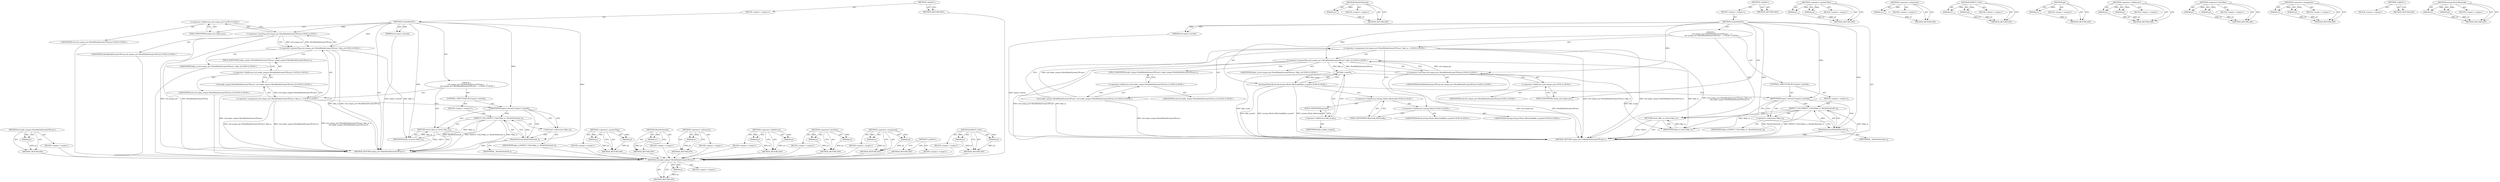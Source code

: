 digraph "testing.Mock.AllowLeak" {
vulnerable_72 [label=<(METHOD,std.make_unique&lt;MockMediaStreamUIProxy&gt;)>];
vulnerable_73 [label=<(PARAM,p1)>];
vulnerable_74 [label=<(BLOCK,&lt;empty&gt;,&lt;empty&gt;)>];
vulnerable_75 [label=<(METHOD_RETURN,ANY)>];
vulnerable_6 [label=<(METHOD,&lt;global&gt;)<SUB>1</SUB>>];
vulnerable_7 [label=<(BLOCK,&lt;empty&gt;,&lt;empty&gt;)<SUB>1</SUB>>];
vulnerable_8 [label=<(METHOD,CreateMockUI)<SUB>1</SUB>>];
vulnerable_9 [label=<(PARAM,bool expect_started)<SUB>1</SUB>>];
vulnerable_10 [label="<(BLOCK,{
     std::unique_ptr&lt;MockMediaStreamUIProxy&gt; ...,{
     std::unique_ptr&lt;MockMediaStreamUIProxy&gt; ...)<SUB>1</SUB>>"];
vulnerable_11 [label="<(&lt;operator&gt;.assignment,std::unique_ptr&lt;MockMediaStreamUIProxy&gt; fake_ui...)<SUB>2</SUB>>"];
vulnerable_12 [label="<(&lt;operator&gt;.greaterThan,std::unique_ptr&lt;MockMediaStreamUIProxy&gt; fake_ui)<SUB>2</SUB>>"];
vulnerable_13 [label="<(&lt;operator&gt;.lessThan,std::unique_ptr&lt;MockMediaStreamUIProxy)<SUB>2</SUB>>"];
vulnerable_14 [label="<(&lt;operator&gt;.fieldAccess,std::unique_ptr)<SUB>2</SUB>>"];
vulnerable_15 [label="<(IDENTIFIER,std,std::unique_ptr&lt;MockMediaStreamUIProxy)<SUB>2</SUB>>"];
vulnerable_16 [label=<(FIELD_IDENTIFIER,unique_ptr,unique_ptr)<SUB>2</SUB>>];
vulnerable_17 [label="<(IDENTIFIER,MockMediaStreamUIProxy,std::unique_ptr&lt;MockMediaStreamUIProxy)<SUB>2</SUB>>"];
vulnerable_18 [label="<(IDENTIFIER,fake_ui,std::unique_ptr&lt;MockMediaStreamUIProxy&gt; fake_ui)<SUB>2</SUB>>"];
vulnerable_19 [label="<(std.make_unique&lt;MockMediaStreamUIProxy&gt;,std::make_unique&lt;MockMediaStreamUIProxy&gt;())<SUB>3</SUB>>"];
vulnerable_20 [label="<(&lt;operator&gt;.fieldAccess,std::make_unique&lt;MockMediaStreamUIProxy&gt;)<SUB>3</SUB>>"];
vulnerable_21 [label="<(IDENTIFIER,std,std::make_unique&lt;MockMediaStreamUIProxy&gt;())<SUB>3</SUB>>"];
vulnerable_22 [label=<(FIELD_IDENTIFIER,make_unique&lt;MockMediaStreamUIProxy&gt;,make_unique&lt;MockMediaStreamUIProxy&gt;)<SUB>3</SUB>>];
vulnerable_23 [label=<(CONTROL_STRUCTURE,IF,if (expect_started))<SUB>4</SUB>>];
vulnerable_24 [label=<(IDENTIFIER,expect_started,if (expect_started))<SUB>4</SUB>>];
vulnerable_25 [label=<(BLOCK,&lt;empty&gt;,&lt;empty&gt;)<SUB>5</SUB>>];
vulnerable_26 [label=<(EXPECT_CALL,EXPECT_CALL(*fake_ui, MockOnStarted(_)))<SUB>5</SUB>>];
vulnerable_27 [label=<(&lt;operator&gt;.indirection,*fake_ui)<SUB>5</SUB>>];
vulnerable_28 [label=<(IDENTIFIER,fake_ui,EXPECT_CALL(*fake_ui, MockOnStarted(_)))<SUB>5</SUB>>];
vulnerable_29 [label=<(MockOnStarted,MockOnStarted(_))<SUB>5</SUB>>];
vulnerable_30 [label=<(IDENTIFIER,_,MockOnStarted(_))<SUB>5</SUB>>];
vulnerable_31 [label=<(RETURN,return fake_ui;,return fake_ui;)<SUB>6</SUB>>];
vulnerable_32 [label=<(IDENTIFIER,fake_ui,return fake_ui;)<SUB>6</SUB>>];
vulnerable_33 [label=<(METHOD_RETURN,unique_ptr&lt;FakeMediaStreamUIProxy&gt;)<SUB>1</SUB>>];
vulnerable_35 [label=<(METHOD_RETURN,ANY)<SUB>1</SUB>>];
vulnerable_57 [label=<(METHOD,&lt;operator&gt;.greaterThan)>];
vulnerable_58 [label=<(PARAM,p1)>];
vulnerable_59 [label=<(PARAM,p2)>];
vulnerable_60 [label=<(BLOCK,&lt;empty&gt;,&lt;empty&gt;)>];
vulnerable_61 [label=<(METHOD_RETURN,ANY)>];
vulnerable_85 [label=<(METHOD,MockOnStarted)>];
vulnerable_86 [label=<(PARAM,p1)>];
vulnerable_87 [label=<(BLOCK,&lt;empty&gt;,&lt;empty&gt;)>];
vulnerable_88 [label=<(METHOD_RETURN,ANY)>];
vulnerable_81 [label=<(METHOD,&lt;operator&gt;.indirection)>];
vulnerable_82 [label=<(PARAM,p1)>];
vulnerable_83 [label=<(BLOCK,&lt;empty&gt;,&lt;empty&gt;)>];
vulnerable_84 [label=<(METHOD_RETURN,ANY)>];
vulnerable_67 [label=<(METHOD,&lt;operator&gt;.fieldAccess)>];
vulnerable_68 [label=<(PARAM,p1)>];
vulnerable_69 [label=<(PARAM,p2)>];
vulnerable_70 [label=<(BLOCK,&lt;empty&gt;,&lt;empty&gt;)>];
vulnerable_71 [label=<(METHOD_RETURN,ANY)>];
vulnerable_62 [label=<(METHOD,&lt;operator&gt;.lessThan)>];
vulnerable_63 [label=<(PARAM,p1)>];
vulnerable_64 [label=<(PARAM,p2)>];
vulnerable_65 [label=<(BLOCK,&lt;empty&gt;,&lt;empty&gt;)>];
vulnerable_66 [label=<(METHOD_RETURN,ANY)>];
vulnerable_52 [label=<(METHOD,&lt;operator&gt;.assignment)>];
vulnerable_53 [label=<(PARAM,p1)>];
vulnerable_54 [label=<(PARAM,p2)>];
vulnerable_55 [label=<(BLOCK,&lt;empty&gt;,&lt;empty&gt;)>];
vulnerable_56 [label=<(METHOD_RETURN,ANY)>];
vulnerable_46 [label=<(METHOD,&lt;global&gt;)<SUB>1</SUB>>];
vulnerable_47 [label=<(BLOCK,&lt;empty&gt;,&lt;empty&gt;)>];
vulnerable_48 [label=<(METHOD_RETURN,ANY)>];
vulnerable_76 [label=<(METHOD,EXPECT_CALL)>];
vulnerable_77 [label=<(PARAM,p1)>];
vulnerable_78 [label=<(PARAM,p2)>];
vulnerable_79 [label=<(BLOCK,&lt;empty&gt;,&lt;empty&gt;)>];
vulnerable_80 [label=<(METHOD_RETURN,ANY)>];
fixed_84 [label=<(METHOD,std.make_unique&lt;MockMediaStreamUIProxy&gt;)>];
fixed_85 [label=<(PARAM,p1)>];
fixed_86 [label=<(BLOCK,&lt;empty&gt;,&lt;empty&gt;)>];
fixed_87 [label=<(METHOD_RETURN,ANY)>];
fixed_106 [label=<(METHOD,MockOnStarted)>];
fixed_107 [label=<(PARAM,p1)>];
fixed_108 [label=<(BLOCK,&lt;empty&gt;,&lt;empty&gt;)>];
fixed_109 [label=<(METHOD_RETURN,ANY)>];
fixed_6 [label=<(METHOD,&lt;global&gt;)<SUB>1</SUB>>];
fixed_7 [label=<(BLOCK,&lt;empty&gt;,&lt;empty&gt;)<SUB>1</SUB>>];
fixed_8 [label=<(METHOD,CreateMockUI)<SUB>1</SUB>>];
fixed_9 [label=<(PARAM,bool expect_started)<SUB>1</SUB>>];
fixed_10 [label="<(BLOCK,{
     std::unique_ptr&lt;MockMediaStreamUIProxy&gt; ...,{
     std::unique_ptr&lt;MockMediaStreamUIProxy&gt; ...)<SUB>1</SUB>>"];
fixed_11 [label="<(&lt;operator&gt;.assignment,std::unique_ptr&lt;MockMediaStreamUIProxy&gt; fake_ui...)<SUB>2</SUB>>"];
fixed_12 [label="<(&lt;operator&gt;.greaterThan,std::unique_ptr&lt;MockMediaStreamUIProxy&gt; fake_ui)<SUB>2</SUB>>"];
fixed_13 [label="<(&lt;operator&gt;.lessThan,std::unique_ptr&lt;MockMediaStreamUIProxy)<SUB>2</SUB>>"];
fixed_14 [label="<(&lt;operator&gt;.fieldAccess,std::unique_ptr)<SUB>2</SUB>>"];
fixed_15 [label="<(IDENTIFIER,std,std::unique_ptr&lt;MockMediaStreamUIProxy)<SUB>2</SUB>>"];
fixed_16 [label=<(FIELD_IDENTIFIER,unique_ptr,unique_ptr)<SUB>2</SUB>>];
fixed_17 [label="<(IDENTIFIER,MockMediaStreamUIProxy,std::unique_ptr&lt;MockMediaStreamUIProxy)<SUB>2</SUB>>"];
fixed_18 [label="<(IDENTIFIER,fake_ui,std::unique_ptr&lt;MockMediaStreamUIProxy&gt; fake_ui)<SUB>2</SUB>>"];
fixed_19 [label="<(std.make_unique&lt;MockMediaStreamUIProxy&gt;,std::make_unique&lt;MockMediaStreamUIProxy&gt;())<SUB>3</SUB>>"];
fixed_20 [label="<(&lt;operator&gt;.fieldAccess,std::make_unique&lt;MockMediaStreamUIProxy&gt;)<SUB>3</SUB>>"];
fixed_21 [label="<(IDENTIFIER,std,std::make_unique&lt;MockMediaStreamUIProxy&gt;())<SUB>3</SUB>>"];
fixed_22 [label=<(FIELD_IDENTIFIER,make_unique&lt;MockMediaStreamUIProxy&gt;,make_unique&lt;MockMediaStreamUIProxy&gt;)<SUB>3</SUB>>];
fixed_23 [label="<(testing.Mock.AllowLeak,testing::Mock::AllowLeak(fake_ui.get()))<SUB>4</SUB>>"];
fixed_24 [label="<(&lt;operator&gt;.fieldAccess,testing::Mock::AllowLeak)<SUB>4</SUB>>"];
fixed_25 [label="<(&lt;operator&gt;.fieldAccess,testing::Mock)<SUB>4</SUB>>"];
fixed_26 [label="<(IDENTIFIER,testing,testing::Mock::AllowLeak(fake_ui.get()))<SUB>4</SUB>>"];
fixed_27 [label="<(IDENTIFIER,Mock,testing::Mock::AllowLeak(fake_ui.get()))<SUB>4</SUB>>"];
fixed_28 [label=<(FIELD_IDENTIFIER,AllowLeak,AllowLeak)<SUB>4</SUB>>];
fixed_29 [label=<(get,fake_ui.get())<SUB>4</SUB>>];
fixed_30 [label=<(&lt;operator&gt;.fieldAccess,fake_ui.get)<SUB>4</SUB>>];
fixed_31 [label=<(IDENTIFIER,fake_ui,fake_ui.get())<SUB>4</SUB>>];
fixed_32 [label=<(FIELD_IDENTIFIER,get,get)<SUB>4</SUB>>];
fixed_33 [label=<(CONTROL_STRUCTURE,IF,if (expect_started))<SUB>5</SUB>>];
fixed_34 [label=<(IDENTIFIER,expect_started,if (expect_started))<SUB>5</SUB>>];
fixed_35 [label=<(BLOCK,&lt;empty&gt;,&lt;empty&gt;)<SUB>6</SUB>>];
fixed_36 [label=<(EXPECT_CALL,EXPECT_CALL(*fake_ui, MockOnStarted(_)))<SUB>6</SUB>>];
fixed_37 [label=<(&lt;operator&gt;.indirection,*fake_ui)<SUB>6</SUB>>];
fixed_38 [label=<(IDENTIFIER,fake_ui,EXPECT_CALL(*fake_ui, MockOnStarted(_)))<SUB>6</SUB>>];
fixed_39 [label=<(MockOnStarted,MockOnStarted(_))<SUB>6</SUB>>];
fixed_40 [label=<(IDENTIFIER,_,MockOnStarted(_))<SUB>6</SUB>>];
fixed_41 [label=<(RETURN,return fake_ui;,return fake_ui;)<SUB>7</SUB>>];
fixed_42 [label=<(IDENTIFIER,fake_ui,return fake_ui;)<SUB>7</SUB>>];
fixed_43 [label=<(METHOD_RETURN,unique_ptr&lt;FakeMediaStreamUIProxy&gt;)<SUB>1</SUB>>];
fixed_45 [label=<(METHOD_RETURN,ANY)<SUB>1</SUB>>];
fixed_69 [label=<(METHOD,&lt;operator&gt;.greaterThan)>];
fixed_70 [label=<(PARAM,p1)>];
fixed_71 [label=<(PARAM,p2)>];
fixed_72 [label=<(BLOCK,&lt;empty&gt;,&lt;empty&gt;)>];
fixed_73 [label=<(METHOD_RETURN,ANY)>];
fixed_102 [label=<(METHOD,&lt;operator&gt;.indirection)>];
fixed_103 [label=<(PARAM,p1)>];
fixed_104 [label=<(BLOCK,&lt;empty&gt;,&lt;empty&gt;)>];
fixed_105 [label=<(METHOD_RETURN,ANY)>];
fixed_97 [label=<(METHOD,EXPECT_CALL)>];
fixed_98 [label=<(PARAM,p1)>];
fixed_99 [label=<(PARAM,p2)>];
fixed_100 [label=<(BLOCK,&lt;empty&gt;,&lt;empty&gt;)>];
fixed_101 [label=<(METHOD_RETURN,ANY)>];
fixed_93 [label=<(METHOD,get)>];
fixed_94 [label=<(PARAM,p1)>];
fixed_95 [label=<(BLOCK,&lt;empty&gt;,&lt;empty&gt;)>];
fixed_96 [label=<(METHOD_RETURN,ANY)>];
fixed_79 [label=<(METHOD,&lt;operator&gt;.fieldAccess)>];
fixed_80 [label=<(PARAM,p1)>];
fixed_81 [label=<(PARAM,p2)>];
fixed_82 [label=<(BLOCK,&lt;empty&gt;,&lt;empty&gt;)>];
fixed_83 [label=<(METHOD_RETURN,ANY)>];
fixed_74 [label=<(METHOD,&lt;operator&gt;.lessThan)>];
fixed_75 [label=<(PARAM,p1)>];
fixed_76 [label=<(PARAM,p2)>];
fixed_77 [label=<(BLOCK,&lt;empty&gt;,&lt;empty&gt;)>];
fixed_78 [label=<(METHOD_RETURN,ANY)>];
fixed_64 [label=<(METHOD,&lt;operator&gt;.assignment)>];
fixed_65 [label=<(PARAM,p1)>];
fixed_66 [label=<(PARAM,p2)>];
fixed_67 [label=<(BLOCK,&lt;empty&gt;,&lt;empty&gt;)>];
fixed_68 [label=<(METHOD_RETURN,ANY)>];
fixed_58 [label=<(METHOD,&lt;global&gt;)<SUB>1</SUB>>];
fixed_59 [label=<(BLOCK,&lt;empty&gt;,&lt;empty&gt;)>];
fixed_60 [label=<(METHOD_RETURN,ANY)>];
fixed_88 [label=<(METHOD,testing.Mock.AllowLeak)>];
fixed_89 [label=<(PARAM,p1)>];
fixed_90 [label=<(PARAM,p2)>];
fixed_91 [label=<(BLOCK,&lt;empty&gt;,&lt;empty&gt;)>];
fixed_92 [label=<(METHOD_RETURN,ANY)>];
vulnerable_72 -> vulnerable_73  [key=0, label="AST: "];
vulnerable_72 -> vulnerable_73  [key=1, label="DDG: "];
vulnerable_72 -> vulnerable_74  [key=0, label="AST: "];
vulnerable_72 -> vulnerable_75  [key=0, label="AST: "];
vulnerable_72 -> vulnerable_75  [key=1, label="CFG: "];
vulnerable_73 -> vulnerable_75  [key=0, label="DDG: p1"];
vulnerable_74 -> fixed_84  [key=0];
vulnerable_75 -> fixed_84  [key=0];
vulnerable_6 -> vulnerable_7  [key=0, label="AST: "];
vulnerable_6 -> vulnerable_35  [key=0, label="AST: "];
vulnerable_6 -> vulnerable_35  [key=1, label="CFG: "];
vulnerable_7 -> vulnerable_8  [key=0, label="AST: "];
vulnerable_8 -> vulnerable_9  [key=0, label="AST: "];
vulnerable_8 -> vulnerable_9  [key=1, label="DDG: "];
vulnerable_8 -> vulnerable_10  [key=0, label="AST: "];
vulnerable_8 -> vulnerable_33  [key=0, label="AST: "];
vulnerable_8 -> vulnerable_16  [key=0, label="CFG: "];
vulnerable_8 -> vulnerable_24  [key=0, label="DDG: "];
vulnerable_8 -> vulnerable_32  [key=0, label="DDG: "];
vulnerable_8 -> vulnerable_12  [key=0, label="DDG: "];
vulnerable_8 -> vulnerable_13  [key=0, label="DDG: "];
vulnerable_8 -> vulnerable_29  [key=0, label="DDG: "];
vulnerable_9 -> vulnerable_33  [key=0, label="DDG: expect_started"];
vulnerable_10 -> vulnerable_11  [key=0, label="AST: "];
vulnerable_10 -> vulnerable_23  [key=0, label="AST: "];
vulnerable_10 -> vulnerable_31  [key=0, label="AST: "];
vulnerable_11 -> vulnerable_12  [key=0, label="AST: "];
vulnerable_11 -> vulnerable_19  [key=0, label="AST: "];
vulnerable_11 -> vulnerable_24  [key=0, label="CFG: "];
vulnerable_11 -> vulnerable_33  [key=0, label="DDG: std::unique_ptr&lt;MockMediaStreamUIProxy&gt; fake_ui"];
vulnerable_11 -> vulnerable_33  [key=1, label="DDG: std::make_unique&lt;MockMediaStreamUIProxy&gt;()"];
vulnerable_11 -> vulnerable_33  [key=2, label="DDG: std::unique_ptr&lt;MockMediaStreamUIProxy&gt; fake_ui =
         std::make_unique&lt;MockMediaStreamUIProxy&gt;()"];
vulnerable_12 -> vulnerable_13  [key=0, label="AST: "];
vulnerable_12 -> vulnerable_18  [key=0, label="AST: "];
vulnerable_12 -> vulnerable_22  [key=0, label="CFG: "];
vulnerable_12 -> vulnerable_33  [key=0, label="DDG: std::unique_ptr&lt;MockMediaStreamUIProxy"];
vulnerable_12 -> vulnerable_33  [key=1, label="DDG: fake_ui"];
vulnerable_12 -> vulnerable_32  [key=0, label="DDG: fake_ui"];
vulnerable_13 -> vulnerable_14  [key=0, label="AST: "];
vulnerable_13 -> vulnerable_17  [key=0, label="AST: "];
vulnerable_13 -> vulnerable_12  [key=0, label="CFG: "];
vulnerable_13 -> vulnerable_12  [key=1, label="DDG: std::unique_ptr"];
vulnerable_13 -> vulnerable_12  [key=2, label="DDG: MockMediaStreamUIProxy"];
vulnerable_13 -> vulnerable_33  [key=0, label="DDG: std::unique_ptr"];
vulnerable_13 -> vulnerable_33  [key=1, label="DDG: MockMediaStreamUIProxy"];
vulnerable_14 -> vulnerable_15  [key=0, label="AST: "];
vulnerable_14 -> vulnerable_16  [key=0, label="AST: "];
vulnerable_14 -> vulnerable_13  [key=0, label="CFG: "];
vulnerable_15 -> fixed_84  [key=0];
vulnerable_16 -> vulnerable_14  [key=0, label="CFG: "];
vulnerable_17 -> fixed_84  [key=0];
vulnerable_18 -> fixed_84  [key=0];
vulnerable_19 -> vulnerable_20  [key=0, label="AST: "];
vulnerable_19 -> vulnerable_11  [key=0, label="CFG: "];
vulnerable_19 -> vulnerable_11  [key=1, label="DDG: std::make_unique&lt;MockMediaStreamUIProxy&gt;"];
vulnerable_19 -> vulnerable_33  [key=0, label="DDG: std::make_unique&lt;MockMediaStreamUIProxy&gt;"];
vulnerable_20 -> vulnerable_21  [key=0, label="AST: "];
vulnerable_20 -> vulnerable_22  [key=0, label="AST: "];
vulnerable_20 -> vulnerable_19  [key=0, label="CFG: "];
vulnerable_21 -> fixed_84  [key=0];
vulnerable_22 -> vulnerable_20  [key=0, label="CFG: "];
vulnerable_23 -> vulnerable_24  [key=0, label="AST: "];
vulnerable_23 -> vulnerable_25  [key=0, label="AST: "];
vulnerable_24 -> vulnerable_27  [key=0, label="CFG: "];
vulnerable_24 -> vulnerable_27  [key=1, label="CDG: "];
vulnerable_24 -> vulnerable_31  [key=0, label="CFG: "];
vulnerable_24 -> vulnerable_29  [key=0, label="CDG: "];
vulnerable_24 -> vulnerable_26  [key=0, label="CDG: "];
vulnerable_25 -> vulnerable_26  [key=0, label="AST: "];
vulnerable_26 -> vulnerable_27  [key=0, label="AST: "];
vulnerable_26 -> vulnerable_29  [key=0, label="AST: "];
vulnerable_26 -> vulnerable_31  [key=0, label="CFG: "];
vulnerable_26 -> vulnerable_33  [key=0, label="DDG: *fake_ui"];
vulnerable_26 -> vulnerable_33  [key=1, label="DDG: MockOnStarted(_)"];
vulnerable_26 -> vulnerable_33  [key=2, label="DDG: EXPECT_CALL(*fake_ui, MockOnStarted(_))"];
vulnerable_26 -> vulnerable_32  [key=0, label="DDG: *fake_ui"];
vulnerable_27 -> vulnerable_28  [key=0, label="AST: "];
vulnerable_27 -> vulnerable_29  [key=0, label="CFG: "];
vulnerable_28 -> fixed_84  [key=0];
vulnerable_29 -> vulnerable_30  [key=0, label="AST: "];
vulnerable_29 -> vulnerable_26  [key=0, label="CFG: "];
vulnerable_29 -> vulnerable_26  [key=1, label="DDG: _"];
vulnerable_29 -> vulnerable_33  [key=0, label="DDG: _"];
vulnerable_30 -> fixed_84  [key=0];
vulnerable_31 -> vulnerable_32  [key=0, label="AST: "];
vulnerable_31 -> vulnerable_33  [key=0, label="CFG: "];
vulnerable_31 -> vulnerable_33  [key=1, label="DDG: &lt;RET&gt;"];
vulnerable_32 -> vulnerable_31  [key=0, label="DDG: fake_ui"];
vulnerable_33 -> fixed_84  [key=0];
vulnerable_35 -> fixed_84  [key=0];
vulnerable_57 -> vulnerable_58  [key=0, label="AST: "];
vulnerable_57 -> vulnerable_58  [key=1, label="DDG: "];
vulnerable_57 -> vulnerable_60  [key=0, label="AST: "];
vulnerable_57 -> vulnerable_59  [key=0, label="AST: "];
vulnerable_57 -> vulnerable_59  [key=1, label="DDG: "];
vulnerable_57 -> vulnerable_61  [key=0, label="AST: "];
vulnerable_57 -> vulnerable_61  [key=1, label="CFG: "];
vulnerable_58 -> vulnerable_61  [key=0, label="DDG: p1"];
vulnerable_59 -> vulnerable_61  [key=0, label="DDG: p2"];
vulnerable_60 -> fixed_84  [key=0];
vulnerable_61 -> fixed_84  [key=0];
vulnerable_85 -> vulnerable_86  [key=0, label="AST: "];
vulnerable_85 -> vulnerable_86  [key=1, label="DDG: "];
vulnerable_85 -> vulnerable_87  [key=0, label="AST: "];
vulnerable_85 -> vulnerable_88  [key=0, label="AST: "];
vulnerable_85 -> vulnerable_88  [key=1, label="CFG: "];
vulnerable_86 -> vulnerable_88  [key=0, label="DDG: p1"];
vulnerable_87 -> fixed_84  [key=0];
vulnerable_88 -> fixed_84  [key=0];
vulnerable_81 -> vulnerable_82  [key=0, label="AST: "];
vulnerable_81 -> vulnerable_82  [key=1, label="DDG: "];
vulnerable_81 -> vulnerable_83  [key=0, label="AST: "];
vulnerable_81 -> vulnerable_84  [key=0, label="AST: "];
vulnerable_81 -> vulnerable_84  [key=1, label="CFG: "];
vulnerable_82 -> vulnerable_84  [key=0, label="DDG: p1"];
vulnerable_83 -> fixed_84  [key=0];
vulnerable_84 -> fixed_84  [key=0];
vulnerable_67 -> vulnerable_68  [key=0, label="AST: "];
vulnerable_67 -> vulnerable_68  [key=1, label="DDG: "];
vulnerable_67 -> vulnerable_70  [key=0, label="AST: "];
vulnerable_67 -> vulnerable_69  [key=0, label="AST: "];
vulnerable_67 -> vulnerable_69  [key=1, label="DDG: "];
vulnerable_67 -> vulnerable_71  [key=0, label="AST: "];
vulnerable_67 -> vulnerable_71  [key=1, label="CFG: "];
vulnerable_68 -> vulnerable_71  [key=0, label="DDG: p1"];
vulnerable_69 -> vulnerable_71  [key=0, label="DDG: p2"];
vulnerable_70 -> fixed_84  [key=0];
vulnerable_71 -> fixed_84  [key=0];
vulnerable_62 -> vulnerable_63  [key=0, label="AST: "];
vulnerable_62 -> vulnerable_63  [key=1, label="DDG: "];
vulnerable_62 -> vulnerable_65  [key=0, label="AST: "];
vulnerable_62 -> vulnerable_64  [key=0, label="AST: "];
vulnerable_62 -> vulnerable_64  [key=1, label="DDG: "];
vulnerable_62 -> vulnerable_66  [key=0, label="AST: "];
vulnerable_62 -> vulnerable_66  [key=1, label="CFG: "];
vulnerable_63 -> vulnerable_66  [key=0, label="DDG: p1"];
vulnerable_64 -> vulnerable_66  [key=0, label="DDG: p2"];
vulnerable_65 -> fixed_84  [key=0];
vulnerable_66 -> fixed_84  [key=0];
vulnerable_52 -> vulnerable_53  [key=0, label="AST: "];
vulnerable_52 -> vulnerable_53  [key=1, label="DDG: "];
vulnerable_52 -> vulnerable_55  [key=0, label="AST: "];
vulnerable_52 -> vulnerable_54  [key=0, label="AST: "];
vulnerable_52 -> vulnerable_54  [key=1, label="DDG: "];
vulnerable_52 -> vulnerable_56  [key=0, label="AST: "];
vulnerable_52 -> vulnerable_56  [key=1, label="CFG: "];
vulnerable_53 -> vulnerable_56  [key=0, label="DDG: p1"];
vulnerable_54 -> vulnerable_56  [key=0, label="DDG: p2"];
vulnerable_55 -> fixed_84  [key=0];
vulnerable_56 -> fixed_84  [key=0];
vulnerable_46 -> vulnerable_47  [key=0, label="AST: "];
vulnerable_46 -> vulnerable_48  [key=0, label="AST: "];
vulnerable_46 -> vulnerable_48  [key=1, label="CFG: "];
vulnerable_47 -> fixed_84  [key=0];
vulnerable_48 -> fixed_84  [key=0];
vulnerable_76 -> vulnerable_77  [key=0, label="AST: "];
vulnerable_76 -> vulnerable_77  [key=1, label="DDG: "];
vulnerable_76 -> vulnerable_79  [key=0, label="AST: "];
vulnerable_76 -> vulnerable_78  [key=0, label="AST: "];
vulnerable_76 -> vulnerable_78  [key=1, label="DDG: "];
vulnerable_76 -> vulnerable_80  [key=0, label="AST: "];
vulnerable_76 -> vulnerable_80  [key=1, label="CFG: "];
vulnerable_77 -> vulnerable_80  [key=0, label="DDG: p1"];
vulnerable_78 -> vulnerable_80  [key=0, label="DDG: p2"];
vulnerable_79 -> fixed_84  [key=0];
vulnerable_80 -> fixed_84  [key=0];
fixed_84 -> fixed_85  [key=0, label="AST: "];
fixed_84 -> fixed_85  [key=1, label="DDG: "];
fixed_84 -> fixed_86  [key=0, label="AST: "];
fixed_84 -> fixed_87  [key=0, label="AST: "];
fixed_84 -> fixed_87  [key=1, label="CFG: "];
fixed_85 -> fixed_87  [key=0, label="DDG: p1"];
fixed_106 -> fixed_107  [key=0, label="AST: "];
fixed_106 -> fixed_107  [key=1, label="DDG: "];
fixed_106 -> fixed_108  [key=0, label="AST: "];
fixed_106 -> fixed_109  [key=0, label="AST: "];
fixed_106 -> fixed_109  [key=1, label="CFG: "];
fixed_107 -> fixed_109  [key=0, label="DDG: p1"];
fixed_6 -> fixed_7  [key=0, label="AST: "];
fixed_6 -> fixed_45  [key=0, label="AST: "];
fixed_6 -> fixed_45  [key=1, label="CFG: "];
fixed_7 -> fixed_8  [key=0, label="AST: "];
fixed_8 -> fixed_9  [key=0, label="AST: "];
fixed_8 -> fixed_9  [key=1, label="DDG: "];
fixed_8 -> fixed_10  [key=0, label="AST: "];
fixed_8 -> fixed_43  [key=0, label="AST: "];
fixed_8 -> fixed_16  [key=0, label="CFG: "];
fixed_8 -> fixed_34  [key=0, label="DDG: "];
fixed_8 -> fixed_42  [key=0, label="DDG: "];
fixed_8 -> fixed_12  [key=0, label="DDG: "];
fixed_8 -> fixed_13  [key=0, label="DDG: "];
fixed_8 -> fixed_39  [key=0, label="DDG: "];
fixed_9 -> fixed_43  [key=0, label="DDG: expect_started"];
fixed_10 -> fixed_11  [key=0, label="AST: "];
fixed_10 -> fixed_23  [key=0, label="AST: "];
fixed_10 -> fixed_33  [key=0, label="AST: "];
fixed_10 -> fixed_41  [key=0, label="AST: "];
fixed_11 -> fixed_12  [key=0, label="AST: "];
fixed_11 -> fixed_19  [key=0, label="AST: "];
fixed_11 -> fixed_25  [key=0, label="CFG: "];
fixed_11 -> fixed_43  [key=0, label="DDG: std::unique_ptr&lt;MockMediaStreamUIProxy&gt; fake_ui"];
fixed_11 -> fixed_43  [key=1, label="DDG: std::make_unique&lt;MockMediaStreamUIProxy&gt;()"];
fixed_11 -> fixed_43  [key=2, label="DDG: std::unique_ptr&lt;MockMediaStreamUIProxy&gt; fake_ui =
         std::make_unique&lt;MockMediaStreamUIProxy&gt;()"];
fixed_12 -> fixed_13  [key=0, label="AST: "];
fixed_12 -> fixed_18  [key=0, label="AST: "];
fixed_12 -> fixed_22  [key=0, label="CFG: "];
fixed_12 -> fixed_43  [key=0, label="DDG: std::unique_ptr&lt;MockMediaStreamUIProxy"];
fixed_12 -> fixed_43  [key=1, label="DDG: fake_ui"];
fixed_12 -> fixed_42  [key=0, label="DDG: fake_ui"];
fixed_12 -> fixed_29  [key=0, label="DDG: fake_ui"];
fixed_13 -> fixed_14  [key=0, label="AST: "];
fixed_13 -> fixed_17  [key=0, label="AST: "];
fixed_13 -> fixed_12  [key=0, label="CFG: "];
fixed_13 -> fixed_12  [key=1, label="DDG: std::unique_ptr"];
fixed_13 -> fixed_12  [key=2, label="DDG: MockMediaStreamUIProxy"];
fixed_13 -> fixed_43  [key=0, label="DDG: std::unique_ptr"];
fixed_13 -> fixed_43  [key=1, label="DDG: MockMediaStreamUIProxy"];
fixed_14 -> fixed_15  [key=0, label="AST: "];
fixed_14 -> fixed_16  [key=0, label="AST: "];
fixed_14 -> fixed_13  [key=0, label="CFG: "];
fixed_16 -> fixed_14  [key=0, label="CFG: "];
fixed_19 -> fixed_20  [key=0, label="AST: "];
fixed_19 -> fixed_11  [key=0, label="CFG: "];
fixed_19 -> fixed_11  [key=1, label="DDG: std::make_unique&lt;MockMediaStreamUIProxy&gt;"];
fixed_19 -> fixed_43  [key=0, label="DDG: std::make_unique&lt;MockMediaStreamUIProxy&gt;"];
fixed_20 -> fixed_21  [key=0, label="AST: "];
fixed_20 -> fixed_22  [key=0, label="AST: "];
fixed_20 -> fixed_19  [key=0, label="CFG: "];
fixed_22 -> fixed_20  [key=0, label="CFG: "];
fixed_23 -> fixed_24  [key=0, label="AST: "];
fixed_23 -> fixed_29  [key=0, label="AST: "];
fixed_23 -> fixed_34  [key=0, label="CFG: "];
fixed_23 -> fixed_43  [key=0, label="DDG: testing::Mock::AllowLeak"];
fixed_23 -> fixed_43  [key=1, label="DDG: fake_ui.get()"];
fixed_23 -> fixed_43  [key=2, label="DDG: testing::Mock::AllowLeak(fake_ui.get())"];
fixed_24 -> fixed_25  [key=0, label="AST: "];
fixed_24 -> fixed_28  [key=0, label="AST: "];
fixed_24 -> fixed_32  [key=0, label="CFG: "];
fixed_25 -> fixed_26  [key=0, label="AST: "];
fixed_25 -> fixed_27  [key=0, label="AST: "];
fixed_25 -> fixed_28  [key=0, label="CFG: "];
fixed_28 -> fixed_24  [key=0, label="CFG: "];
fixed_29 -> fixed_30  [key=0, label="AST: "];
fixed_29 -> fixed_23  [key=0, label="CFG: "];
fixed_29 -> fixed_23  [key=1, label="DDG: fake_ui.get"];
fixed_29 -> fixed_43  [key=0, label="DDG: fake_ui.get"];
fixed_29 -> fixed_42  [key=0, label="DDG: fake_ui.get"];
fixed_30 -> fixed_31  [key=0, label="AST: "];
fixed_30 -> fixed_32  [key=0, label="AST: "];
fixed_30 -> fixed_29  [key=0, label="CFG: "];
fixed_32 -> fixed_30  [key=0, label="CFG: "];
fixed_33 -> fixed_34  [key=0, label="AST: "];
fixed_33 -> fixed_35  [key=0, label="AST: "];
fixed_34 -> fixed_37  [key=0, label="CFG: "];
fixed_34 -> fixed_37  [key=1, label="CDG: "];
fixed_34 -> fixed_41  [key=0, label="CFG: "];
fixed_34 -> fixed_36  [key=0, label="CDG: "];
fixed_34 -> fixed_39  [key=0, label="CDG: "];
fixed_35 -> fixed_36  [key=0, label="AST: "];
fixed_36 -> fixed_37  [key=0, label="AST: "];
fixed_36 -> fixed_39  [key=0, label="AST: "];
fixed_36 -> fixed_41  [key=0, label="CFG: "];
fixed_36 -> fixed_43  [key=0, label="DDG: *fake_ui"];
fixed_36 -> fixed_43  [key=1, label="DDG: MockOnStarted(_)"];
fixed_36 -> fixed_43  [key=2, label="DDG: EXPECT_CALL(*fake_ui, MockOnStarted(_))"];
fixed_36 -> fixed_42  [key=0, label="DDG: *fake_ui"];
fixed_37 -> fixed_38  [key=0, label="AST: "];
fixed_37 -> fixed_39  [key=0, label="CFG: "];
fixed_39 -> fixed_40  [key=0, label="AST: "];
fixed_39 -> fixed_36  [key=0, label="CFG: "];
fixed_39 -> fixed_36  [key=1, label="DDG: _"];
fixed_39 -> fixed_43  [key=0, label="DDG: _"];
fixed_41 -> fixed_42  [key=0, label="AST: "];
fixed_41 -> fixed_43  [key=0, label="CFG: "];
fixed_41 -> fixed_43  [key=1, label="DDG: &lt;RET&gt;"];
fixed_42 -> fixed_41  [key=0, label="DDG: fake_ui"];
fixed_69 -> fixed_70  [key=0, label="AST: "];
fixed_69 -> fixed_70  [key=1, label="DDG: "];
fixed_69 -> fixed_72  [key=0, label="AST: "];
fixed_69 -> fixed_71  [key=0, label="AST: "];
fixed_69 -> fixed_71  [key=1, label="DDG: "];
fixed_69 -> fixed_73  [key=0, label="AST: "];
fixed_69 -> fixed_73  [key=1, label="CFG: "];
fixed_70 -> fixed_73  [key=0, label="DDG: p1"];
fixed_71 -> fixed_73  [key=0, label="DDG: p2"];
fixed_102 -> fixed_103  [key=0, label="AST: "];
fixed_102 -> fixed_103  [key=1, label="DDG: "];
fixed_102 -> fixed_104  [key=0, label="AST: "];
fixed_102 -> fixed_105  [key=0, label="AST: "];
fixed_102 -> fixed_105  [key=1, label="CFG: "];
fixed_103 -> fixed_105  [key=0, label="DDG: p1"];
fixed_97 -> fixed_98  [key=0, label="AST: "];
fixed_97 -> fixed_98  [key=1, label="DDG: "];
fixed_97 -> fixed_100  [key=0, label="AST: "];
fixed_97 -> fixed_99  [key=0, label="AST: "];
fixed_97 -> fixed_99  [key=1, label="DDG: "];
fixed_97 -> fixed_101  [key=0, label="AST: "];
fixed_97 -> fixed_101  [key=1, label="CFG: "];
fixed_98 -> fixed_101  [key=0, label="DDG: p1"];
fixed_99 -> fixed_101  [key=0, label="DDG: p2"];
fixed_93 -> fixed_94  [key=0, label="AST: "];
fixed_93 -> fixed_94  [key=1, label="DDG: "];
fixed_93 -> fixed_95  [key=0, label="AST: "];
fixed_93 -> fixed_96  [key=0, label="AST: "];
fixed_93 -> fixed_96  [key=1, label="CFG: "];
fixed_94 -> fixed_96  [key=0, label="DDG: p1"];
fixed_79 -> fixed_80  [key=0, label="AST: "];
fixed_79 -> fixed_80  [key=1, label="DDG: "];
fixed_79 -> fixed_82  [key=0, label="AST: "];
fixed_79 -> fixed_81  [key=0, label="AST: "];
fixed_79 -> fixed_81  [key=1, label="DDG: "];
fixed_79 -> fixed_83  [key=0, label="AST: "];
fixed_79 -> fixed_83  [key=1, label="CFG: "];
fixed_80 -> fixed_83  [key=0, label="DDG: p1"];
fixed_81 -> fixed_83  [key=0, label="DDG: p2"];
fixed_74 -> fixed_75  [key=0, label="AST: "];
fixed_74 -> fixed_75  [key=1, label="DDG: "];
fixed_74 -> fixed_77  [key=0, label="AST: "];
fixed_74 -> fixed_76  [key=0, label="AST: "];
fixed_74 -> fixed_76  [key=1, label="DDG: "];
fixed_74 -> fixed_78  [key=0, label="AST: "];
fixed_74 -> fixed_78  [key=1, label="CFG: "];
fixed_75 -> fixed_78  [key=0, label="DDG: p1"];
fixed_76 -> fixed_78  [key=0, label="DDG: p2"];
fixed_64 -> fixed_65  [key=0, label="AST: "];
fixed_64 -> fixed_65  [key=1, label="DDG: "];
fixed_64 -> fixed_67  [key=0, label="AST: "];
fixed_64 -> fixed_66  [key=0, label="AST: "];
fixed_64 -> fixed_66  [key=1, label="DDG: "];
fixed_64 -> fixed_68  [key=0, label="AST: "];
fixed_64 -> fixed_68  [key=1, label="CFG: "];
fixed_65 -> fixed_68  [key=0, label="DDG: p1"];
fixed_66 -> fixed_68  [key=0, label="DDG: p2"];
fixed_58 -> fixed_59  [key=0, label="AST: "];
fixed_58 -> fixed_60  [key=0, label="AST: "];
fixed_58 -> fixed_60  [key=1, label="CFG: "];
fixed_88 -> fixed_89  [key=0, label="AST: "];
fixed_88 -> fixed_89  [key=1, label="DDG: "];
fixed_88 -> fixed_91  [key=0, label="AST: "];
fixed_88 -> fixed_90  [key=0, label="AST: "];
fixed_88 -> fixed_90  [key=1, label="DDG: "];
fixed_88 -> fixed_92  [key=0, label="AST: "];
fixed_88 -> fixed_92  [key=1, label="CFG: "];
fixed_89 -> fixed_92  [key=0, label="DDG: p1"];
fixed_90 -> fixed_92  [key=0, label="DDG: p2"];
}
